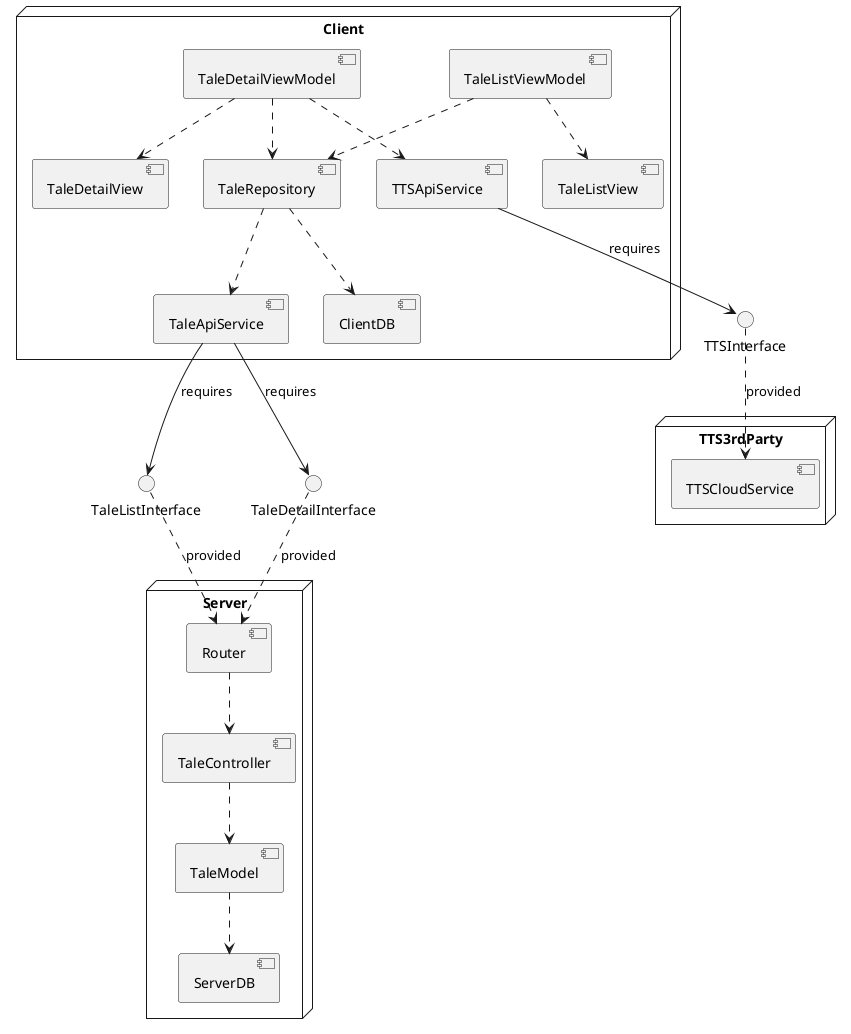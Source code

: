 @startuml lv2_component

node Client{
    
    component TaleRepository
    component TaleApiService
    component TTSApiService

    component TaleListViewModel
    component TaleDetailViewModel


    component TaleListView
    component TaleDetailView

    component ClientDB
}



node Server {
    component Router
    component TaleController
    component TaleModel
    component ServerDB
}

node TTS3rdParty {
    component TTSCloudService
}

interface TaleListInterface
interface TaleDetailInterface
interface TTSInterface


Router ..> TaleController
TaleController ..> TaleModel
TaleModel ..> ServerDB

TaleRepository ..> ClientDB
TaleRepository ..> TaleApiService
TaleDetailViewModel ..> TTSApiService

TaleListViewModel ..> TaleRepository
TaleDetailViewModel ..> TaleRepository

TaleListViewModel ..> TaleListView
TaleDetailViewModel ..> TaleDetailView


TTSInterface ..> TTSCloudService : provided
TTSApiService --> TTSInterface : requires

TaleListInterface ..> Router : provided
TaleDetailInterface ..> Router : provided
TaleApiService --> TaleListInterface : requires
TaleApiService --> TaleDetailInterface : requires



@enduml


